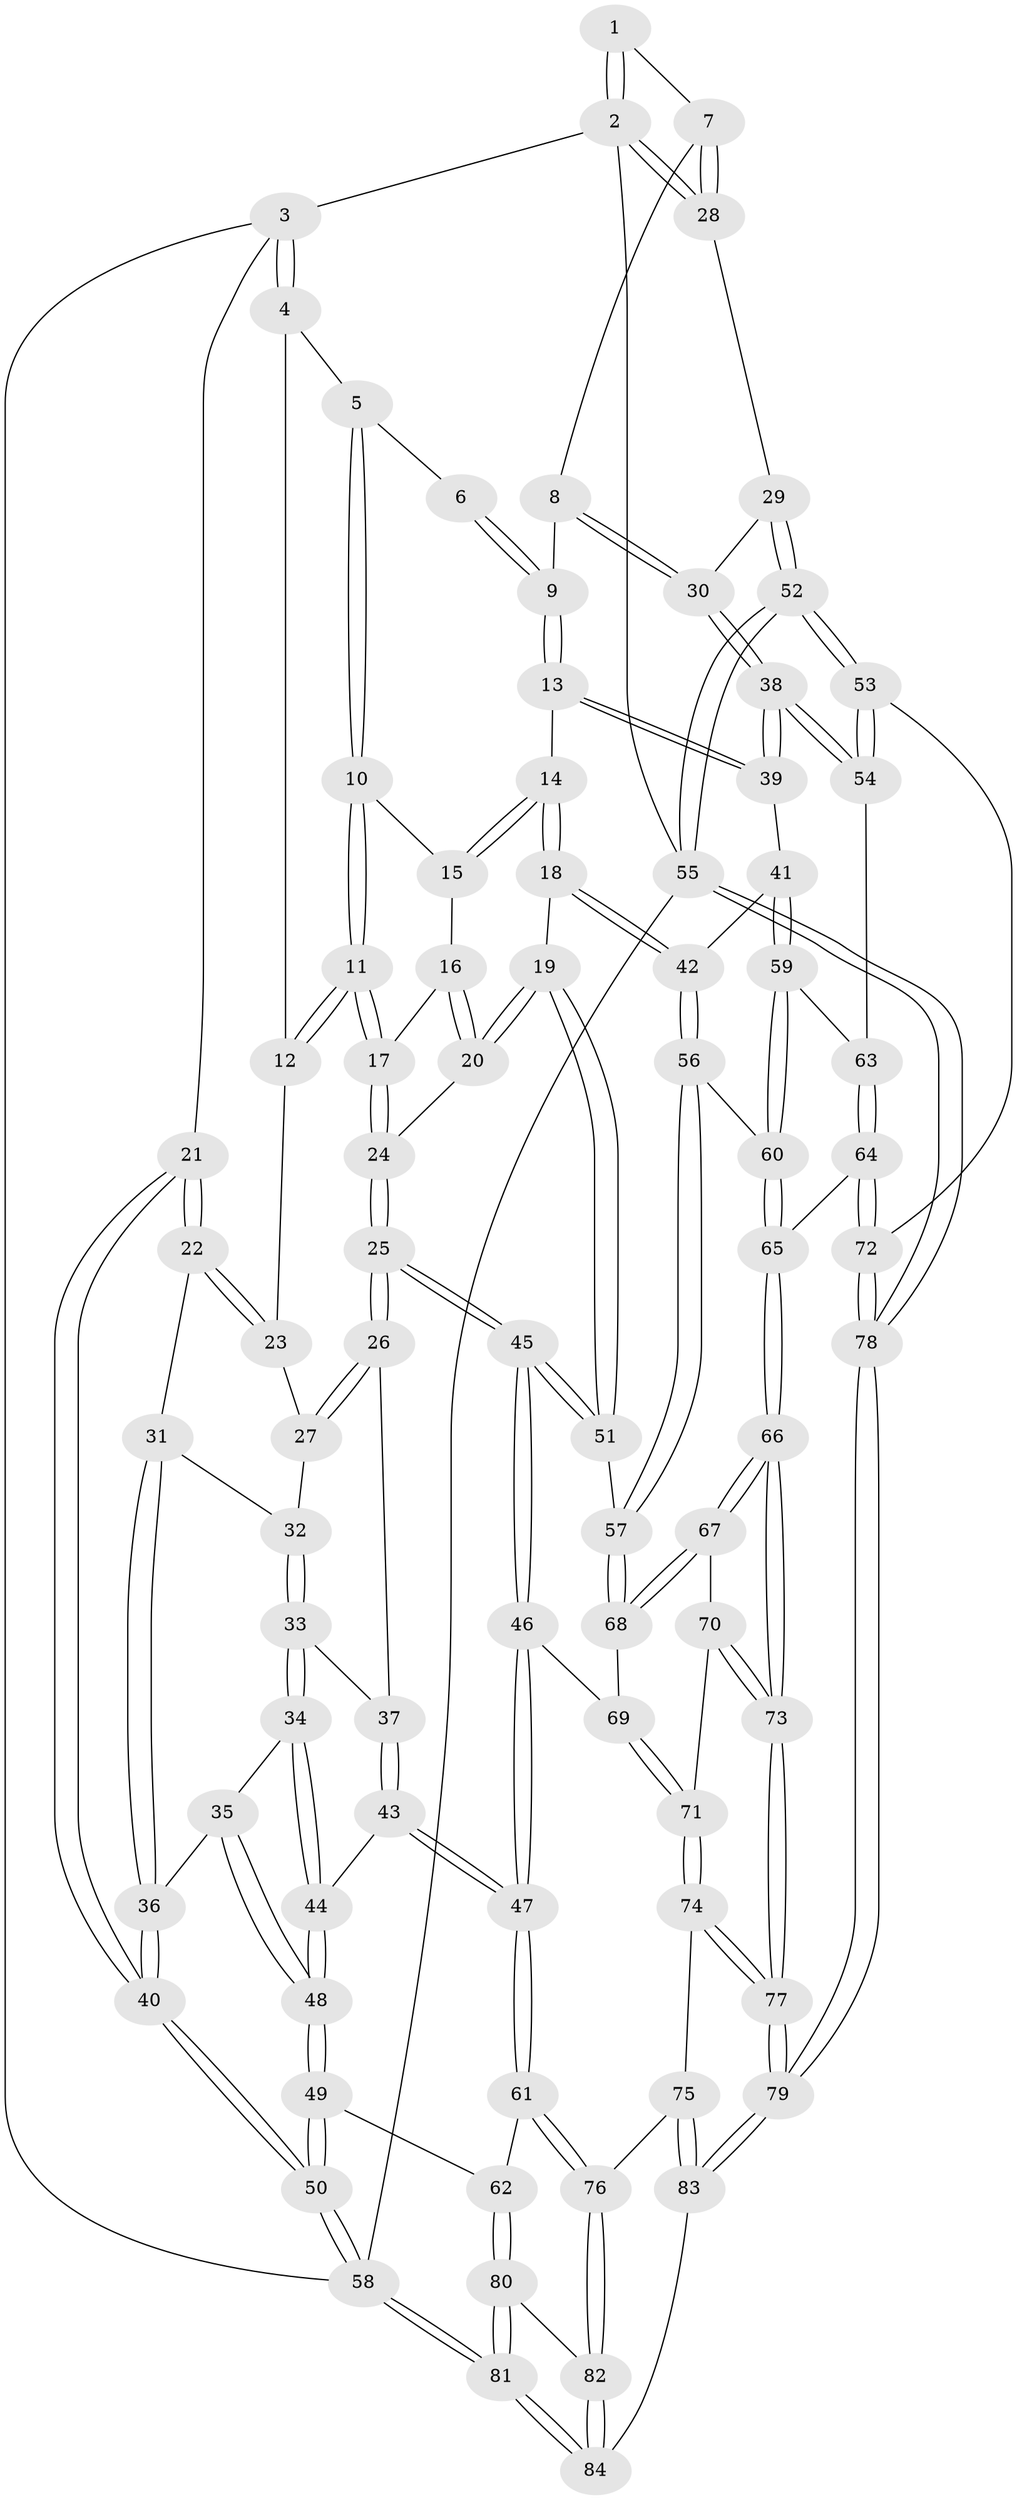// coarse degree distribution, {3: 0.06382978723404255, 5: 0.425531914893617, 4: 0.40425531914893614, 2: 0.02127659574468085, 6: 0.06382978723404255, 7: 0.02127659574468085}
// Generated by graph-tools (version 1.1) at 2025/24/03/03/25 07:24:36]
// undirected, 84 vertices, 207 edges
graph export_dot {
graph [start="1"]
  node [color=gray90,style=filled];
  1 [pos="+1+0"];
  2 [pos="+1+0"];
  3 [pos="+0+0"];
  4 [pos="+0.49305640759237307+0"];
  5 [pos="+0.5232615385786943+0"];
  6 [pos="+0.6003268948459416+0"];
  7 [pos="+0.8438280228214788+0.2273498238894128"];
  8 [pos="+0.8192817251717891+0.24103600149783325"];
  9 [pos="+0.7925940029254772+0.23884264902479663"];
  10 [pos="+0.5210543834381264+0"];
  11 [pos="+0.37770861211556234+0.29169036789381037"];
  12 [pos="+0.2373254010636483+0.22606491416205482"];
  13 [pos="+0.7047793086195575+0.3326074720394907"];
  14 [pos="+0.6684239971778125+0.3537662993386924"];
  15 [pos="+0.5408132538667226+0.2349222868827646"];
  16 [pos="+0.4998646219644562+0.2718576228053413"];
  17 [pos="+0.38912995153779306+0.3088979915270238"];
  18 [pos="+0.5984648268587016+0.4588266195021483"];
  19 [pos="+0.5898099636097138+0.4612173058140757"];
  20 [pos="+0.5510652771657963+0.45281173599915725"];
  21 [pos="+0+0"];
  22 [pos="+0+0.08106996862606464"];
  23 [pos="+0.21255883108608617+0.22884471274162063"];
  24 [pos="+0.40439843318464763+0.4436914674334373"];
  25 [pos="+0.38874620742380545+0.4565719705422255"];
  26 [pos="+0.2649953200441398+0.44712211198777"];
  27 [pos="+0.2120521628005506+0.3309834294199852"];
  28 [pos="+1+0.16739088946559672"];
  29 [pos="+1+0.3195007084555694"];
  30 [pos="+0.8941743452177089+0.3508536686931962"];
  31 [pos="+0.10043148757512654+0.36897469603094046"];
  32 [pos="+0.14620440459917022+0.37853533222692926"];
  33 [pos="+0.14697639157117637+0.4800973408869459"];
  34 [pos="+0.11380156257609092+0.4909395504021712"];
  35 [pos="+0.10758534732605422+0.49026240894152806"];
  36 [pos="+0.06671476541254791+0.4837962595342325"];
  37 [pos="+0.21781472865452858+0.48031872560318667"];
  38 [pos="+0.9316592858411193+0.5591285661876559"];
  39 [pos="+0.8818195041750595+0.5514461898482427"];
  40 [pos="+0+0.5157055931766291"];
  41 [pos="+0.7801900747540206+0.5631162153883854"];
  42 [pos="+0.673011801470428+0.5264110367991305"];
  43 [pos="+0.22678051724560985+0.5879871855051201"];
  44 [pos="+0.14916800915981152+0.6121373693050892"];
  45 [pos="+0.3648356318997132+0.6653111573066202"];
  46 [pos="+0.35322744352402263+0.6885050095857927"];
  47 [pos="+0.35061816647609356+0.6911820462112355"];
  48 [pos="+0.08086047196269498+0.7146087555454854"];
  49 [pos="+0.07276538245720383+0.727619992861012"];
  50 [pos="+0+0.7791498592392416"];
  51 [pos="+0.5453196796067666+0.601764876346272"];
  52 [pos="+1+0.6259330761375709"];
  53 [pos="+1+0.6165310239025448"];
  54 [pos="+0.990664715517342+0.6013087892522829"];
  55 [pos="+1+1"];
  56 [pos="+0.6483004132959322+0.7007908176604244"];
  57 [pos="+0.5963192575372247+0.7117791865602792"];
  58 [pos="+0+1"];
  59 [pos="+0.7361141888200763+0.6586104494949729"];
  60 [pos="+0.6809993256943795+0.7103388932080821"];
  61 [pos="+0.3368357727896351+0.7256184370934681"];
  62 [pos="+0.2642106612450328+0.7691987833213916"];
  63 [pos="+0.831936202839631+0.7174505042033223"];
  64 [pos="+0.7841225249841581+0.7745319383823628"];
  65 [pos="+0.747248910324428+0.7873649884822053"];
  66 [pos="+0.6900577734391476+0.9432447965895239"];
  67 [pos="+0.5917204232818403+0.7223139800760793"];
  68 [pos="+0.5934510949703361+0.7151404410996299"];
  69 [pos="+0.46489935693252354+0.7079536779023072"];
  70 [pos="+0.5484321678235796+0.7905197848648374"];
  71 [pos="+0.5306960529029213+0.8022127685971463"];
  72 [pos="+0.8795884246488386+0.8425875523378549"];
  73 [pos="+0.6891229947026579+0.9489337467510013"];
  74 [pos="+0.4738909451844454+0.8514032759408844"];
  75 [pos="+0.4565866620459934+0.8521728524567936"];
  76 [pos="+0.4400756872599618+0.8496616036462138"];
  77 [pos="+0.6882116903924477+0.9958539183311306"];
  78 [pos="+0.9252730293137729+1"];
  79 [pos="+0.7413042686303587+1"];
  80 [pos="+0.2568221198138261+0.8157234316606391"];
  81 [pos="+0.06990120344903614+1"];
  82 [pos="+0.37922601619577245+0.9671939247668019"];
  83 [pos="+0.5540655779076993+1"];
  84 [pos="+0.3287144009272256+1"];
  1 -- 2;
  1 -- 2;
  1 -- 7;
  2 -- 3;
  2 -- 28;
  2 -- 28;
  2 -- 55;
  3 -- 4;
  3 -- 4;
  3 -- 21;
  3 -- 58;
  4 -- 5;
  4 -- 12;
  5 -- 6;
  5 -- 10;
  5 -- 10;
  6 -- 9;
  6 -- 9;
  7 -- 8;
  7 -- 28;
  7 -- 28;
  8 -- 9;
  8 -- 30;
  8 -- 30;
  9 -- 13;
  9 -- 13;
  10 -- 11;
  10 -- 11;
  10 -- 15;
  11 -- 12;
  11 -- 12;
  11 -- 17;
  11 -- 17;
  12 -- 23;
  13 -- 14;
  13 -- 39;
  13 -- 39;
  14 -- 15;
  14 -- 15;
  14 -- 18;
  14 -- 18;
  15 -- 16;
  16 -- 17;
  16 -- 20;
  16 -- 20;
  17 -- 24;
  17 -- 24;
  18 -- 19;
  18 -- 42;
  18 -- 42;
  19 -- 20;
  19 -- 20;
  19 -- 51;
  19 -- 51;
  20 -- 24;
  21 -- 22;
  21 -- 22;
  21 -- 40;
  21 -- 40;
  22 -- 23;
  22 -- 23;
  22 -- 31;
  23 -- 27;
  24 -- 25;
  24 -- 25;
  25 -- 26;
  25 -- 26;
  25 -- 45;
  25 -- 45;
  26 -- 27;
  26 -- 27;
  26 -- 37;
  27 -- 32;
  28 -- 29;
  29 -- 30;
  29 -- 52;
  29 -- 52;
  30 -- 38;
  30 -- 38;
  31 -- 32;
  31 -- 36;
  31 -- 36;
  32 -- 33;
  32 -- 33;
  33 -- 34;
  33 -- 34;
  33 -- 37;
  34 -- 35;
  34 -- 44;
  34 -- 44;
  35 -- 36;
  35 -- 48;
  35 -- 48;
  36 -- 40;
  36 -- 40;
  37 -- 43;
  37 -- 43;
  38 -- 39;
  38 -- 39;
  38 -- 54;
  38 -- 54;
  39 -- 41;
  40 -- 50;
  40 -- 50;
  41 -- 42;
  41 -- 59;
  41 -- 59;
  42 -- 56;
  42 -- 56;
  43 -- 44;
  43 -- 47;
  43 -- 47;
  44 -- 48;
  44 -- 48;
  45 -- 46;
  45 -- 46;
  45 -- 51;
  45 -- 51;
  46 -- 47;
  46 -- 47;
  46 -- 69;
  47 -- 61;
  47 -- 61;
  48 -- 49;
  48 -- 49;
  49 -- 50;
  49 -- 50;
  49 -- 62;
  50 -- 58;
  50 -- 58;
  51 -- 57;
  52 -- 53;
  52 -- 53;
  52 -- 55;
  52 -- 55;
  53 -- 54;
  53 -- 54;
  53 -- 72;
  54 -- 63;
  55 -- 78;
  55 -- 78;
  55 -- 58;
  56 -- 57;
  56 -- 57;
  56 -- 60;
  57 -- 68;
  57 -- 68;
  58 -- 81;
  58 -- 81;
  59 -- 60;
  59 -- 60;
  59 -- 63;
  60 -- 65;
  60 -- 65;
  61 -- 62;
  61 -- 76;
  61 -- 76;
  62 -- 80;
  62 -- 80;
  63 -- 64;
  63 -- 64;
  64 -- 65;
  64 -- 72;
  64 -- 72;
  65 -- 66;
  65 -- 66;
  66 -- 67;
  66 -- 67;
  66 -- 73;
  66 -- 73;
  67 -- 68;
  67 -- 68;
  67 -- 70;
  68 -- 69;
  69 -- 71;
  69 -- 71;
  70 -- 71;
  70 -- 73;
  70 -- 73;
  71 -- 74;
  71 -- 74;
  72 -- 78;
  72 -- 78;
  73 -- 77;
  73 -- 77;
  74 -- 75;
  74 -- 77;
  74 -- 77;
  75 -- 76;
  75 -- 83;
  75 -- 83;
  76 -- 82;
  76 -- 82;
  77 -- 79;
  77 -- 79;
  78 -- 79;
  78 -- 79;
  79 -- 83;
  79 -- 83;
  80 -- 81;
  80 -- 81;
  80 -- 82;
  81 -- 84;
  81 -- 84;
  82 -- 84;
  82 -- 84;
  83 -- 84;
}
